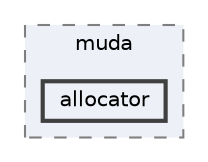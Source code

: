 digraph "include/muda/allocator"
{
 // LATEX_PDF_SIZE
  bgcolor="transparent";
  edge [fontname=Helvetica,fontsize=10,labelfontname=Helvetica,labelfontsize=10];
  node [fontname=Helvetica,fontsize=10,shape=box,height=0.2,width=0.4];
  compound=true
  subgraph clusterdir_838a2cac579f15425ddced45f924111f {
    graph [ bgcolor="#edf0f7", pencolor="grey50", label="muda", fontname=Helvetica,fontsize=10 style="filled,dashed", URL="dir_838a2cac579f15425ddced45f924111f.html",tooltip=""]
  dir_02a2cd1d933a37b25c67ed8d63a70b97 [label="allocator", fillcolor="#edf0f7", color="grey25", style="filled,bold", URL="dir_02a2cd1d933a37b25c67ed8d63a70b97.html",tooltip=""];
  }
}
